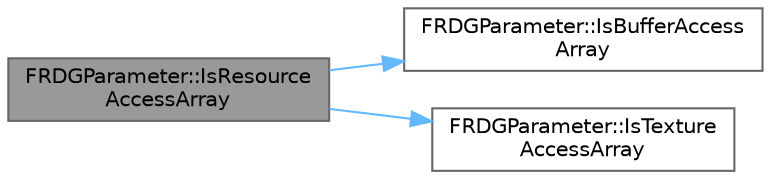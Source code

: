 digraph "FRDGParameter::IsResourceAccessArray"
{
 // INTERACTIVE_SVG=YES
 // LATEX_PDF_SIZE
  bgcolor="transparent";
  edge [fontname=Helvetica,fontsize=10,labelfontname=Helvetica,labelfontsize=10];
  node [fontname=Helvetica,fontsize=10,shape=box,height=0.2,width=0.4];
  rankdir="LR";
  Node1 [id="Node000001",label="FRDGParameter::IsResource\lAccessArray",height=0.2,width=0.4,color="gray40", fillcolor="grey60", style="filled", fontcolor="black",tooltip=" "];
  Node1 -> Node2 [id="edge1_Node000001_Node000002",color="steelblue1",style="solid",tooltip=" "];
  Node2 [id="Node000002",label="FRDGParameter::IsBufferAccess\lArray",height=0.2,width=0.4,color="grey40", fillcolor="white", style="filled",URL="$d1/d4b/classFRDGParameter.html#a9282a6fae6cd8c049b766ca9b6adfe1f",tooltip=" "];
  Node1 -> Node3 [id="edge2_Node000001_Node000003",color="steelblue1",style="solid",tooltip=" "];
  Node3 [id="Node000003",label="FRDGParameter::IsTexture\lAccessArray",height=0.2,width=0.4,color="grey40", fillcolor="white", style="filled",URL="$d1/d4b/classFRDGParameter.html#ac5dea0119ebd259534049ed960cb970a",tooltip=" "];
}
